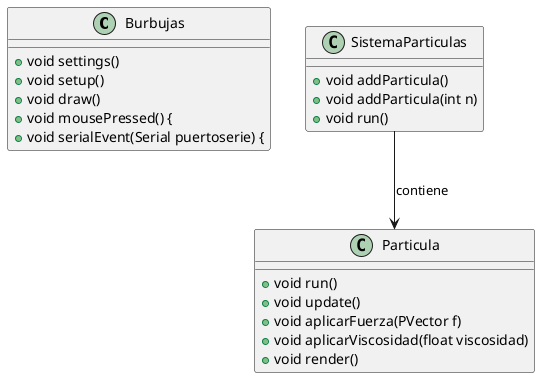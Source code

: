 @startuml clases_processing

' Declaración de las clases en Processing
class Burbujas {
    +void settings()
    +void setup()
    +void draw()
    +void mousePressed() {
    +void serialEvent(Serial puertoserie) {
}

class Particula {
    +void run()
    +void update()
    +void aplicarFuerza(PVector f)
    +void aplicarViscosidad(float viscosidad)
    +void render()
}

class SistemaParticulas {
    +void addParticula()
    +void addParticula(int n)
    +void run()
}

' Relaciones entre las clases
SistemaParticulas --> Particula : contiene

@enduml
